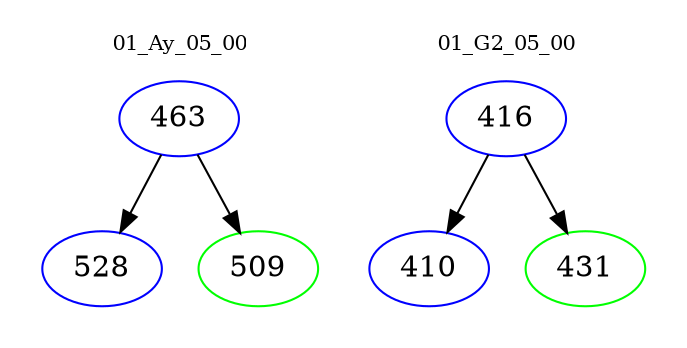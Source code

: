 digraph{
subgraph cluster_0 {
color = white
label = "01_Ay_05_00";
fontsize=10;
T0_463 [label="463", color="blue"]
T0_463 -> T0_528 [color="black"]
T0_528 [label="528", color="blue"]
T0_463 -> T0_509 [color="black"]
T0_509 [label="509", color="green"]
}
subgraph cluster_1 {
color = white
label = "01_G2_05_00";
fontsize=10;
T1_416 [label="416", color="blue"]
T1_416 -> T1_410 [color="black"]
T1_410 [label="410", color="blue"]
T1_416 -> T1_431 [color="black"]
T1_431 [label="431", color="green"]
}
}
